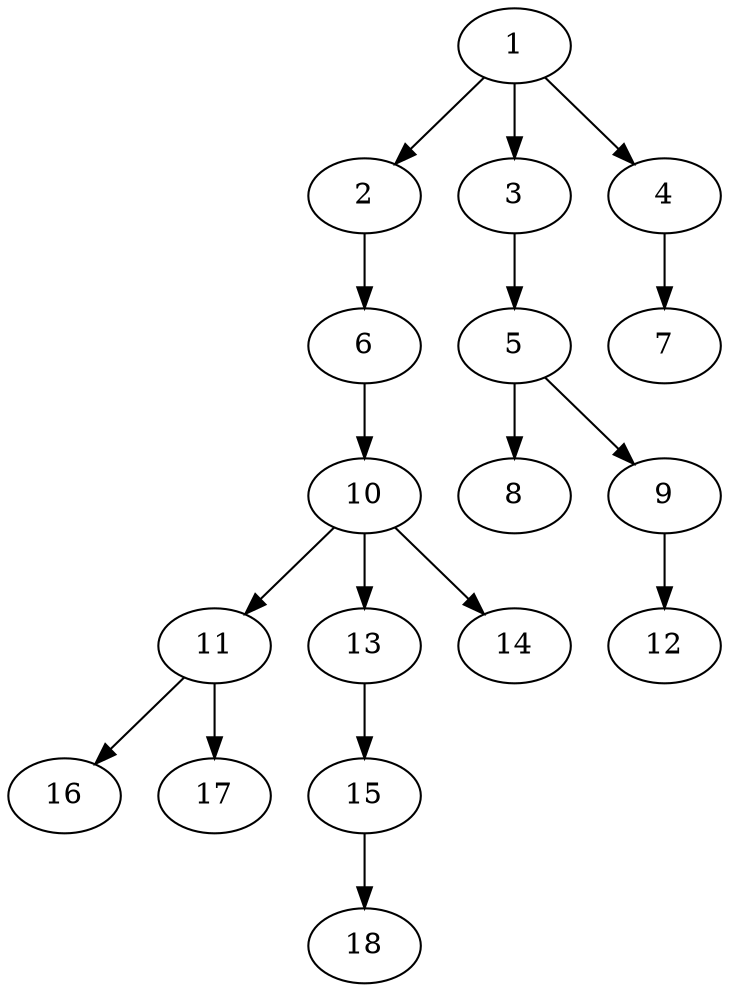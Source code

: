 // DAG (tier=1-easy, mode=data, n=18, ccr=0.314, fat=0.382, density=0.212, regular=0.612, jump=0.025, mindata=1048576, maxdata=8388608)
// DAG automatically generated by daggen at Sun Aug 24 16:33:33 2025
// /home/ermia/Project/Environments/daggen/bin/daggen --dot --ccr 0.314 --fat 0.382 --regular 0.612 --density 0.212 --jump 0.025 --mindata 1048576 --maxdata 8388608 -n 18 
digraph G {
  1 [size="2292451655688224", alpha="0.09", expect_size="1146225827844112"]
  1 -> 2 [size ="47277154500608"]
  1 -> 3 [size ="47277154500608"]
  1 -> 4 [size ="47277154500608"]
  2 [size="9555337951839308", alpha="0.07", expect_size="4777668975919654"]
  2 -> 6 [size ="287570080563200"]
  3 [size="2395310869155342", alpha="0.16", expect_size="1197655434577671"]
  3 -> 5 [size ="108293984878592"]
  4 [size="3879920494769418", alpha="0.17", expect_size="1939960247384709"]
  4 -> 7 [size ="109200080371712"]
  5 [size="285852741663958496", alpha="0.14", expect_size="142926370831979248"]
  5 -> 8 [size ="109684874805248"]
  5 -> 9 [size ="109684874805248"]
  6 [size="435637527700793024", alpha="0.12", expect_size="217818763850396512"]
  6 -> 10 [size ="169190514229248"]
  7 [size="250670135473380032", alpha="0.16", expect_size="125335067736690016"]
  8 [size="25082173576356448", alpha="0.04", expect_size="12541086788178224"]
  9 [size="11430474520882056", alpha="0.05", expect_size="5715237260441028"]
  9 -> 12 [size ="210638961901568"]
  10 [size="123533407500628416", alpha="0.13", expect_size="61766703750314208"]
  10 -> 11 [size ="75850204577792"]
  10 -> 13 [size ="75850204577792"]
  10 -> 14 [size ="75850204577792"]
  11 [size="18259664238311540", alpha="0.03", expect_size="9129832119155770"]
  11 -> 16 [size ="370184648916992"]
  11 -> 17 [size ="370184648916992"]
  12 [size="20414821703264239616", alpha="0.12", expect_size="10207410851632119808"]
  13 [size="29497615610434688", alpha="0.13", expect_size="14748807805217344"]
  13 -> 15 [size ="46129165107200"]
  14 [size="1782193999415607296", alpha="0.18", expect_size="891096999707803648"]
  15 [size="800414954337595520", alpha="0.18", expect_size="400207477168797760"]
  15 -> 18 [size ="448009246605312"]
  16 [size="59478299826320310272", alpha="0.19", expect_size="29739149913160155136"]
  17 [size="729120293007587584", alpha="0.20", expect_size="364560146503793792"]
  18 [size="172593154176507136", alpha="0.01", expect_size="86296577088253568"]
}